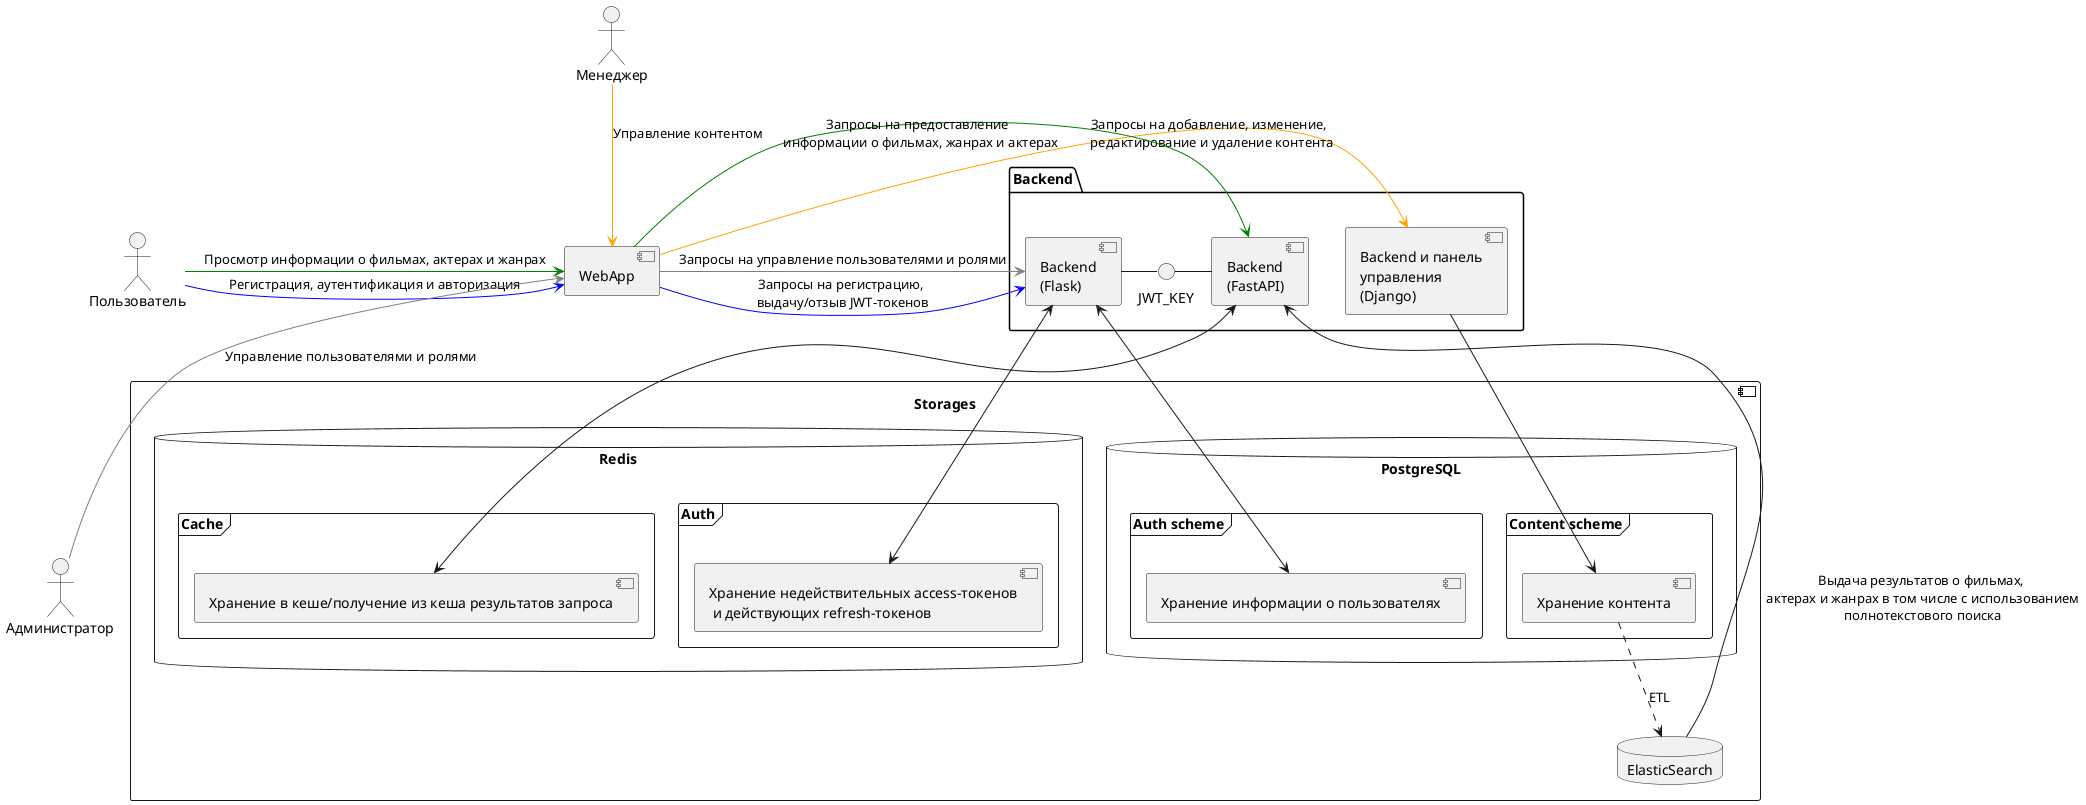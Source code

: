 @startuml
skinparam componentStyle uml2
actor Пользователь as Client
actor Менеджер as Manager
actor Администратор as Admin

component WebApp


package "Backend" {
    interface JWT_KEY
    [Backend и панель\nуправления\n(Django)] as Django
    [Backend\n(Flask)] as Flask
    [Backend\n(FastAPI)] as FastAPI
    JWT_KEY -right- FastAPI
    JWT_KEY -left- Flask
}

component "Storages" {
    database PostgreSQL {
        frame "Content scheme" {
            [Хранение контента] as Postgre_Content
        }
        frame "Auth scheme" {
            [Хранение информации о пользователях] as Postgre_Auth
        }
    }
    database ElasticSearch
    database Redis {
        frame "Auth" {
            [Хранение недействительных access-токенов\n и действующих refresh-токенов] as Redis_Auth
        }
        frame "Cache" {
            [Хранение в кеше/получение из кеша результатов запроса] as Redis_Cache
        }
    }
}

Manager -down-> WebApp #Orange: Управление контентом
Client -> WebApp #Green: Просмотр информации о фильмах, актерах и жанрах
Client -> WebApp #Blue: Регистрация, аутентификация и авторизация
Admin -up-> WebApp #Gray: Управление пользователями и ролями

WebApp -> Django #Orange: Запросы на добавление, изменение, \n редактирование и удаление контента
WebApp -> FastAPI #Green: Запросы на предоставление \n информации о фильмах, жанрах и актерах
WebApp -up-> Flask #Blue: Запросы на регистрацию, \nвыдачу/отзыв JWT-токенов
WebApp -> Flask #Gray: Запросы на управление пользователями и ролями

Django -down-> Postgre_Content
ElasticSearch -down-> FastAPI: Выдача результатов о фильмах,\n актерах и жанрах в том числе с использованием\n полнотекстового поиска
FastAPI <-down-> Redis_Cache
Flask <-> Postgre_Auth
Flask <-> Redis_Auth

Postgre_Content ..> ElasticSearch: ETL

@enduml
